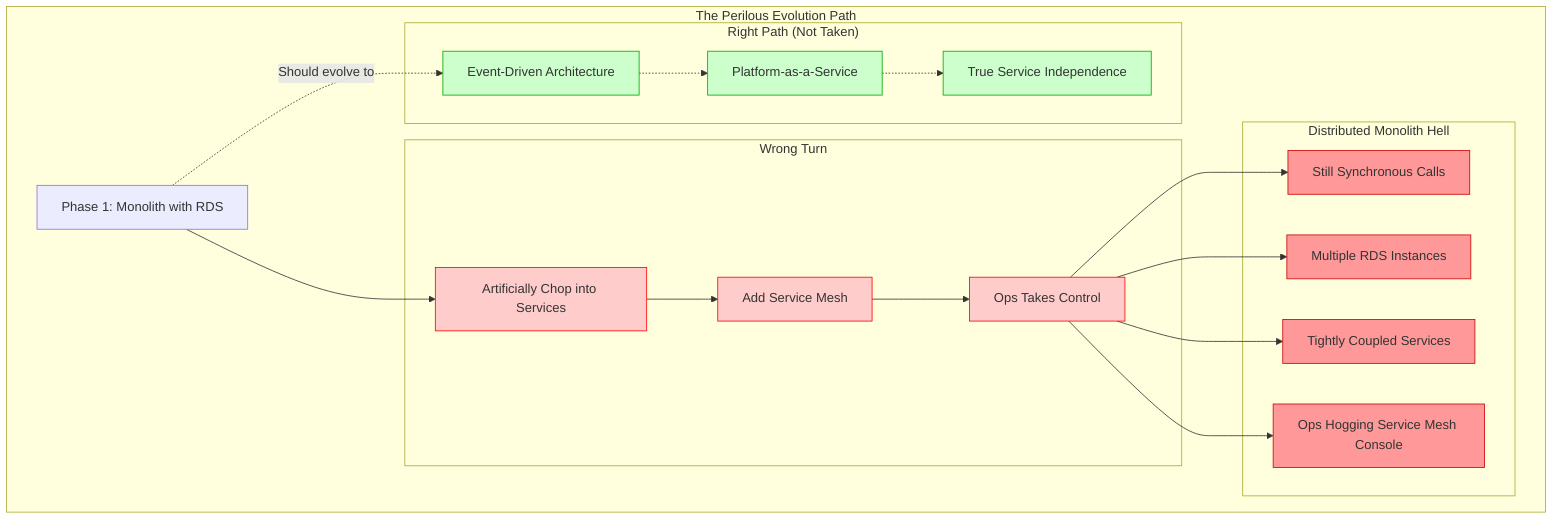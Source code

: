 flowchart TD
    subgraph "The Perilous Evolution Path"
        START[Phase 1: Monolith with RDS]
        
        subgraph "Wrong Turn"
            CHOP[Artificially Chop into Services]
            MESH[Add Service Mesh]
            OPS[Ops Takes Control]
        end
        
        subgraph "Distributed Monolith Hell"
            SYNC[Still Synchronous Calls]
            MULTI_DB[Multiple RDS Instances]
            TIGHT[Tightly Coupled Services]
            CONSOLE_HOG[Ops Hogging Service Mesh Console]
        end
        
        subgraph "Right Path (Not Taken)"
            ASYNC[Event-Driven Architecture]
            PLATFORM[Platform-as-a-Service]
            DECOUPLE[True Service Independence]
        end
    end
    
    START --> CHOP
    CHOP --> MESH
    MESH --> OPS
    OPS --> SYNC
    OPS --> MULTI_DB
    OPS --> TIGHT
    OPS --> CONSOLE_HOG
    
    START -.-> |"Should evolve to"| ASYNC
    ASYNC -.-> PLATFORM
    PLATFORM -.-> DECOUPLE
    
    classDef wrongPath fill:#ffcccc,stroke:#ff0000
    classDef rightPath fill:#ccffcc,stroke:#00aa00
    classDef hell fill:#ff9999,stroke:#cc0000
    
    class CHOP,MESH,OPS wrongPath
    class SYNC,MULTI_DB,TIGHT,CONSOLE_HOG hell
    class ASYNC,PLATFORM,DECOUPLE rightPath
